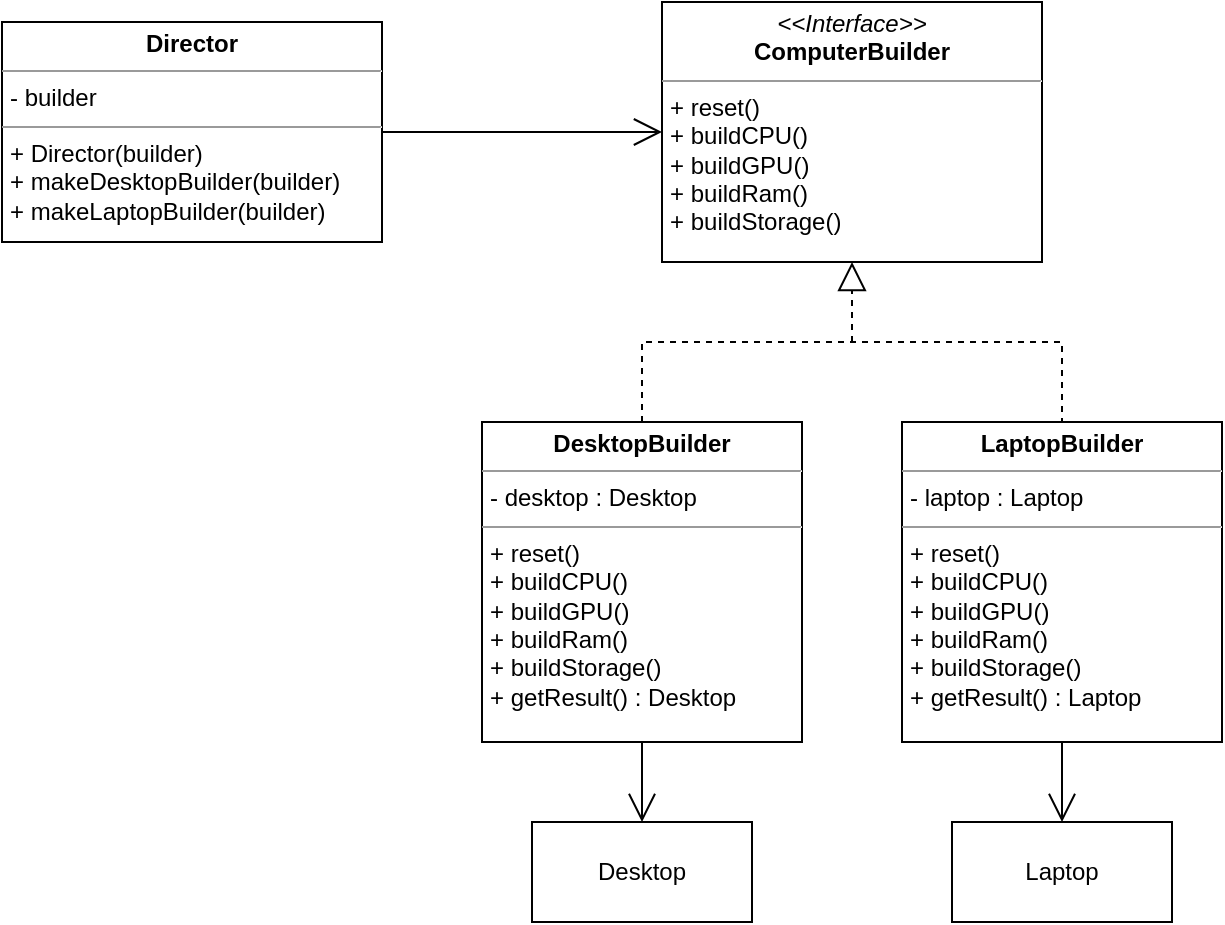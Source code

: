 <mxfile version="22.1.15" type="device">
  <diagram name="หน้า-1" id="5f10thKQesMWU2rIkd4J">
    <mxGraphModel dx="1363" dy="963" grid="1" gridSize="10" guides="1" tooltips="1" connect="1" arrows="1" fold="1" page="1" pageScale="1" pageWidth="827" pageHeight="1169" math="0" shadow="0">
      <root>
        <mxCell id="0" />
        <mxCell id="1" parent="0" />
        <mxCell id="yAhZJsbEg_dYhO9ST6Fd-1" value="&lt;p style=&quot;margin:0px;margin-top:4px;text-align:center;&quot;&gt;&lt;b&gt;Director&lt;/b&gt;&lt;/p&gt;&lt;hr size=&quot;1&quot;&gt;&lt;p style=&quot;margin:0px;margin-left:4px;&quot;&gt;- builder&lt;/p&gt;&lt;hr size=&quot;1&quot;&gt;&lt;p style=&quot;margin:0px;margin-left:4px;&quot;&gt;+ Director(builder)&lt;/p&gt;&lt;p style=&quot;margin:0px;margin-left:4px;&quot;&gt;+ make&lt;span style=&quot;border-color: var(--border-color); text-align: center;&quot;&gt;DesktopBuilder&lt;/span&gt;(builder)&lt;/p&gt;&lt;p style=&quot;margin:0px;margin-left:4px;&quot;&gt;+ makeLaptopBuilder(builder)&lt;/p&gt;" style="verticalAlign=top;align=left;overflow=fill;fontSize=12;fontFamily=Helvetica;html=1;whiteSpace=wrap;" vertex="1" parent="1">
          <mxGeometry x="70" y="150" width="190" height="110" as="geometry" />
        </mxCell>
        <mxCell id="yAhZJsbEg_dYhO9ST6Fd-2" value="&lt;p style=&quot;margin:0px;margin-top:4px;text-align:center;&quot;&gt;&lt;i&gt;&amp;lt;&amp;lt;Interface&amp;gt;&amp;gt;&lt;/i&gt;&lt;br&gt;&lt;b&gt;ComputerBuilder&lt;/b&gt;&lt;/p&gt;&lt;hr size=&quot;1&quot;&gt;&lt;p style=&quot;margin:0px;margin-left:4px;&quot;&gt;&lt;/p&gt;&lt;p style=&quot;margin:0px;margin-left:4px;&quot;&gt;+ reset()&lt;/p&gt;&lt;p style=&quot;margin:0px;margin-left:4px;&quot;&gt;+ buildCPU()&lt;/p&gt;&lt;p style=&quot;margin:0px;margin-left:4px;&quot;&gt;+ buildGPU()&lt;/p&gt;&lt;p style=&quot;margin:0px;margin-left:4px;&quot;&gt;+ buildRam()&lt;/p&gt;&lt;p style=&quot;margin:0px;margin-left:4px;&quot;&gt;+ buildStorage()&lt;/p&gt;" style="verticalAlign=top;align=left;overflow=fill;fontSize=12;fontFamily=Helvetica;html=1;whiteSpace=wrap;" vertex="1" parent="1">
          <mxGeometry x="400" y="140" width="190" height="130" as="geometry" />
        </mxCell>
        <mxCell id="yAhZJsbEg_dYhO9ST6Fd-3" value="&lt;p style=&quot;margin:0px;margin-top:4px;text-align:center;&quot;&gt;&lt;b&gt;DesktopBuilder&lt;/b&gt;&lt;/p&gt;&lt;hr size=&quot;1&quot;&gt;&lt;p style=&quot;margin:0px;margin-left:4px;&quot;&gt;- desktop : Desktop&lt;/p&gt;&lt;hr size=&quot;1&quot;&gt;&lt;p style=&quot;border-color: var(--border-color); margin: 0px 0px 0px 4px;&quot;&gt;+ reset()&lt;/p&gt;&lt;p style=&quot;border-color: var(--border-color); margin: 0px 0px 0px 4px;&quot;&gt;+ buildCPU()&lt;/p&gt;&lt;p style=&quot;border-color: var(--border-color); margin: 0px 0px 0px 4px;&quot;&gt;+ buildGPU()&lt;/p&gt;&lt;p style=&quot;border-color: var(--border-color); margin: 0px 0px 0px 4px;&quot;&gt;+ buildRam()&lt;/p&gt;&lt;p style=&quot;border-color: var(--border-color); margin: 0px 0px 0px 4px;&quot;&gt;+ buildStorage()&lt;/p&gt;&lt;p style=&quot;border-color: var(--border-color); margin: 0px 0px 0px 4px;&quot;&gt;+ getResult() : Desktop&lt;/p&gt;" style="verticalAlign=top;align=left;overflow=fill;fontSize=12;fontFamily=Helvetica;html=1;whiteSpace=wrap;" vertex="1" parent="1">
          <mxGeometry x="310" y="350" width="160" height="160" as="geometry" />
        </mxCell>
        <mxCell id="yAhZJsbEg_dYhO9ST6Fd-4" value="&lt;p style=&quot;margin:0px;margin-top:4px;text-align:center;&quot;&gt;&lt;b&gt;LaptopBuilder&lt;/b&gt;&lt;/p&gt;&lt;hr size=&quot;1&quot;&gt;&lt;p style=&quot;margin:0px;margin-left:4px;&quot;&gt;- laptop : Laptop&lt;/p&gt;&lt;hr size=&quot;1&quot;&gt;&lt;p style=&quot;border-color: var(--border-color); margin: 0px 0px 0px 4px;&quot;&gt;+ reset()&lt;/p&gt;&lt;p style=&quot;border-color: var(--border-color); margin: 0px 0px 0px 4px;&quot;&gt;+ buildCPU()&lt;/p&gt;&lt;p style=&quot;border-color: var(--border-color); margin: 0px 0px 0px 4px;&quot;&gt;+ buildGPU()&lt;/p&gt;&lt;p style=&quot;border-color: var(--border-color); margin: 0px 0px 0px 4px;&quot;&gt;+ buildRam()&lt;/p&gt;&lt;p style=&quot;border-color: var(--border-color); margin: 0px 0px 0px 4px;&quot;&gt;+ buildStorage()&lt;/p&gt;&lt;p style=&quot;border-color: var(--border-color); margin: 0px 0px 0px 4px;&quot;&gt;+ getResult() : Laptop&lt;/p&gt;" style="verticalAlign=top;align=left;overflow=fill;fontSize=12;fontFamily=Helvetica;html=1;whiteSpace=wrap;" vertex="1" parent="1">
          <mxGeometry x="520" y="350" width="160" height="160" as="geometry" />
        </mxCell>
        <mxCell id="yAhZJsbEg_dYhO9ST6Fd-5" value="Desktop" style="html=1;whiteSpace=wrap;" vertex="1" parent="1">
          <mxGeometry x="335" y="550" width="110" height="50" as="geometry" />
        </mxCell>
        <mxCell id="yAhZJsbEg_dYhO9ST6Fd-6" value="" style="endArrow=open;endFill=1;endSize=12;html=1;rounded=0;entryX=0.5;entryY=0;entryDx=0;entryDy=0;exitX=0.5;exitY=1;exitDx=0;exitDy=0;" edge="1" parent="1" source="yAhZJsbEg_dYhO9ST6Fd-3" target="yAhZJsbEg_dYhO9ST6Fd-5">
          <mxGeometry width="160" relative="1" as="geometry">
            <mxPoint x="390" y="490" as="sourcePoint" />
            <mxPoint x="540" y="400" as="targetPoint" />
          </mxGeometry>
        </mxCell>
        <mxCell id="yAhZJsbEg_dYhO9ST6Fd-8" value="" style="endArrow=block;dashed=1;endFill=0;endSize=12;html=1;rounded=0;entryX=0.5;entryY=1;entryDx=0;entryDy=0;" edge="1" parent="1" target="yAhZJsbEg_dYhO9ST6Fd-2">
          <mxGeometry width="160" relative="1" as="geometry">
            <mxPoint x="495" y="310" as="sourcePoint" />
            <mxPoint x="490" y="290" as="targetPoint" />
          </mxGeometry>
        </mxCell>
        <mxCell id="yAhZJsbEg_dYhO9ST6Fd-9" value="" style="endArrow=none;dashed=1;html=1;rounded=0;entryX=0.5;entryY=0;entryDx=0;entryDy=0;exitX=0.5;exitY=0;exitDx=0;exitDy=0;" edge="1" parent="1" source="yAhZJsbEg_dYhO9ST6Fd-3" target="yAhZJsbEg_dYhO9ST6Fd-4">
          <mxGeometry width="50" height="50" relative="1" as="geometry">
            <mxPoint x="430" y="430" as="sourcePoint" />
            <mxPoint x="480" y="380" as="targetPoint" />
            <Array as="points">
              <mxPoint x="390" y="310" />
              <mxPoint x="600" y="310" />
            </Array>
          </mxGeometry>
        </mxCell>
        <mxCell id="yAhZJsbEg_dYhO9ST6Fd-10" value="" style="endArrow=open;endFill=1;endSize=12;html=1;rounded=0;exitX=1;exitY=0.5;exitDx=0;exitDy=0;entryX=0;entryY=0.5;entryDx=0;entryDy=0;" edge="1" parent="1" source="yAhZJsbEg_dYhO9ST6Fd-1" target="yAhZJsbEg_dYhO9ST6Fd-2">
          <mxGeometry width="160" relative="1" as="geometry">
            <mxPoint x="380" y="400" as="sourcePoint" />
            <mxPoint x="410" y="225" as="targetPoint" />
          </mxGeometry>
        </mxCell>
        <mxCell id="yAhZJsbEg_dYhO9ST6Fd-11" value="Laptop" style="html=1;whiteSpace=wrap;" vertex="1" parent="1">
          <mxGeometry x="545" y="550" width="110" height="50" as="geometry" />
        </mxCell>
        <mxCell id="yAhZJsbEg_dYhO9ST6Fd-12" value="" style="endArrow=open;endFill=1;endSize=12;html=1;rounded=0;entryX=0.5;entryY=0;entryDx=0;entryDy=0;exitX=0.5;exitY=1;exitDx=0;exitDy=0;" edge="1" parent="1" source="yAhZJsbEg_dYhO9ST6Fd-4" target="yAhZJsbEg_dYhO9ST6Fd-11">
          <mxGeometry width="160" relative="1" as="geometry">
            <mxPoint x="604.58" y="490" as="sourcePoint" />
            <mxPoint x="604.58" y="550" as="targetPoint" />
          </mxGeometry>
        </mxCell>
      </root>
    </mxGraphModel>
  </diagram>
</mxfile>
